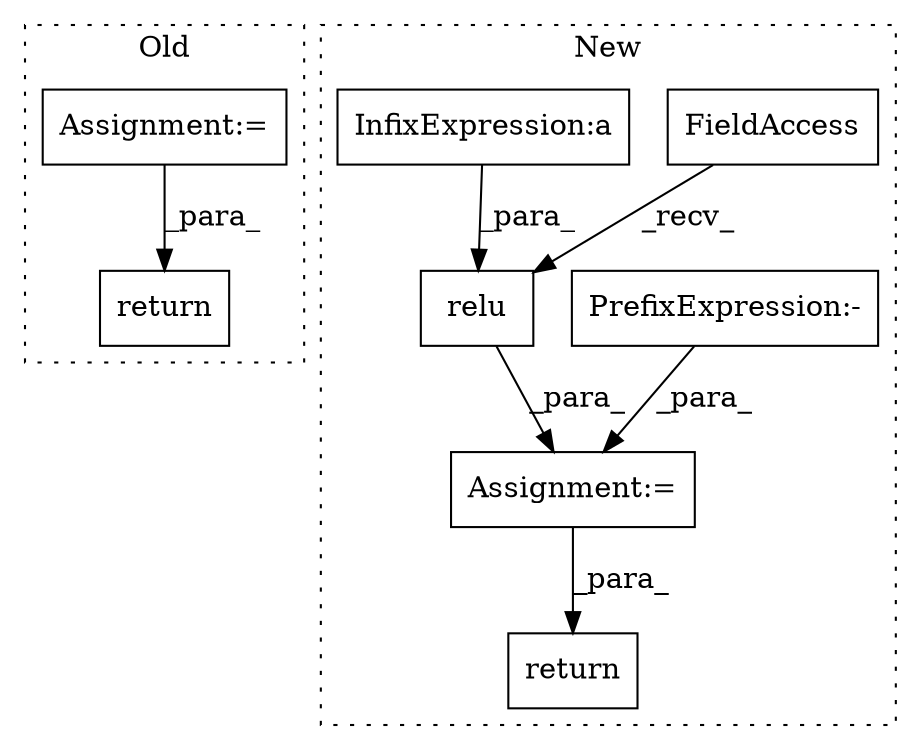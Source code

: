 digraph G {
subgraph cluster0 {
1 [label="return" a="41" s="3584" l="7" shape="box"];
6 [label="Assignment:=" a="7" s="3431" l="1" shape="box"];
label = "Old";
style="dotted";
}
subgraph cluster1 {
2 [label="relu" a="32" s="5251,5266" l="5,1" shape="box"];
3 [label="return" a="41" s="5344" l="7" shape="box"];
4 [label="FieldAccess" a="22" s="5237" l="13" shape="box"];
5 [label="Assignment:=" a="7" s="5170" l="1" shape="box"];
7 [label="PrefixExpression:-" a="38" s="5172" l="1" shape="box"];
8 [label="InfixExpression:a" a="27" s="5262" l="3" shape="box"];
label = "New";
style="dotted";
}
2 -> 5 [label="_para_"];
4 -> 2 [label="_recv_"];
5 -> 3 [label="_para_"];
6 -> 1 [label="_para_"];
7 -> 5 [label="_para_"];
8 -> 2 [label="_para_"];
}